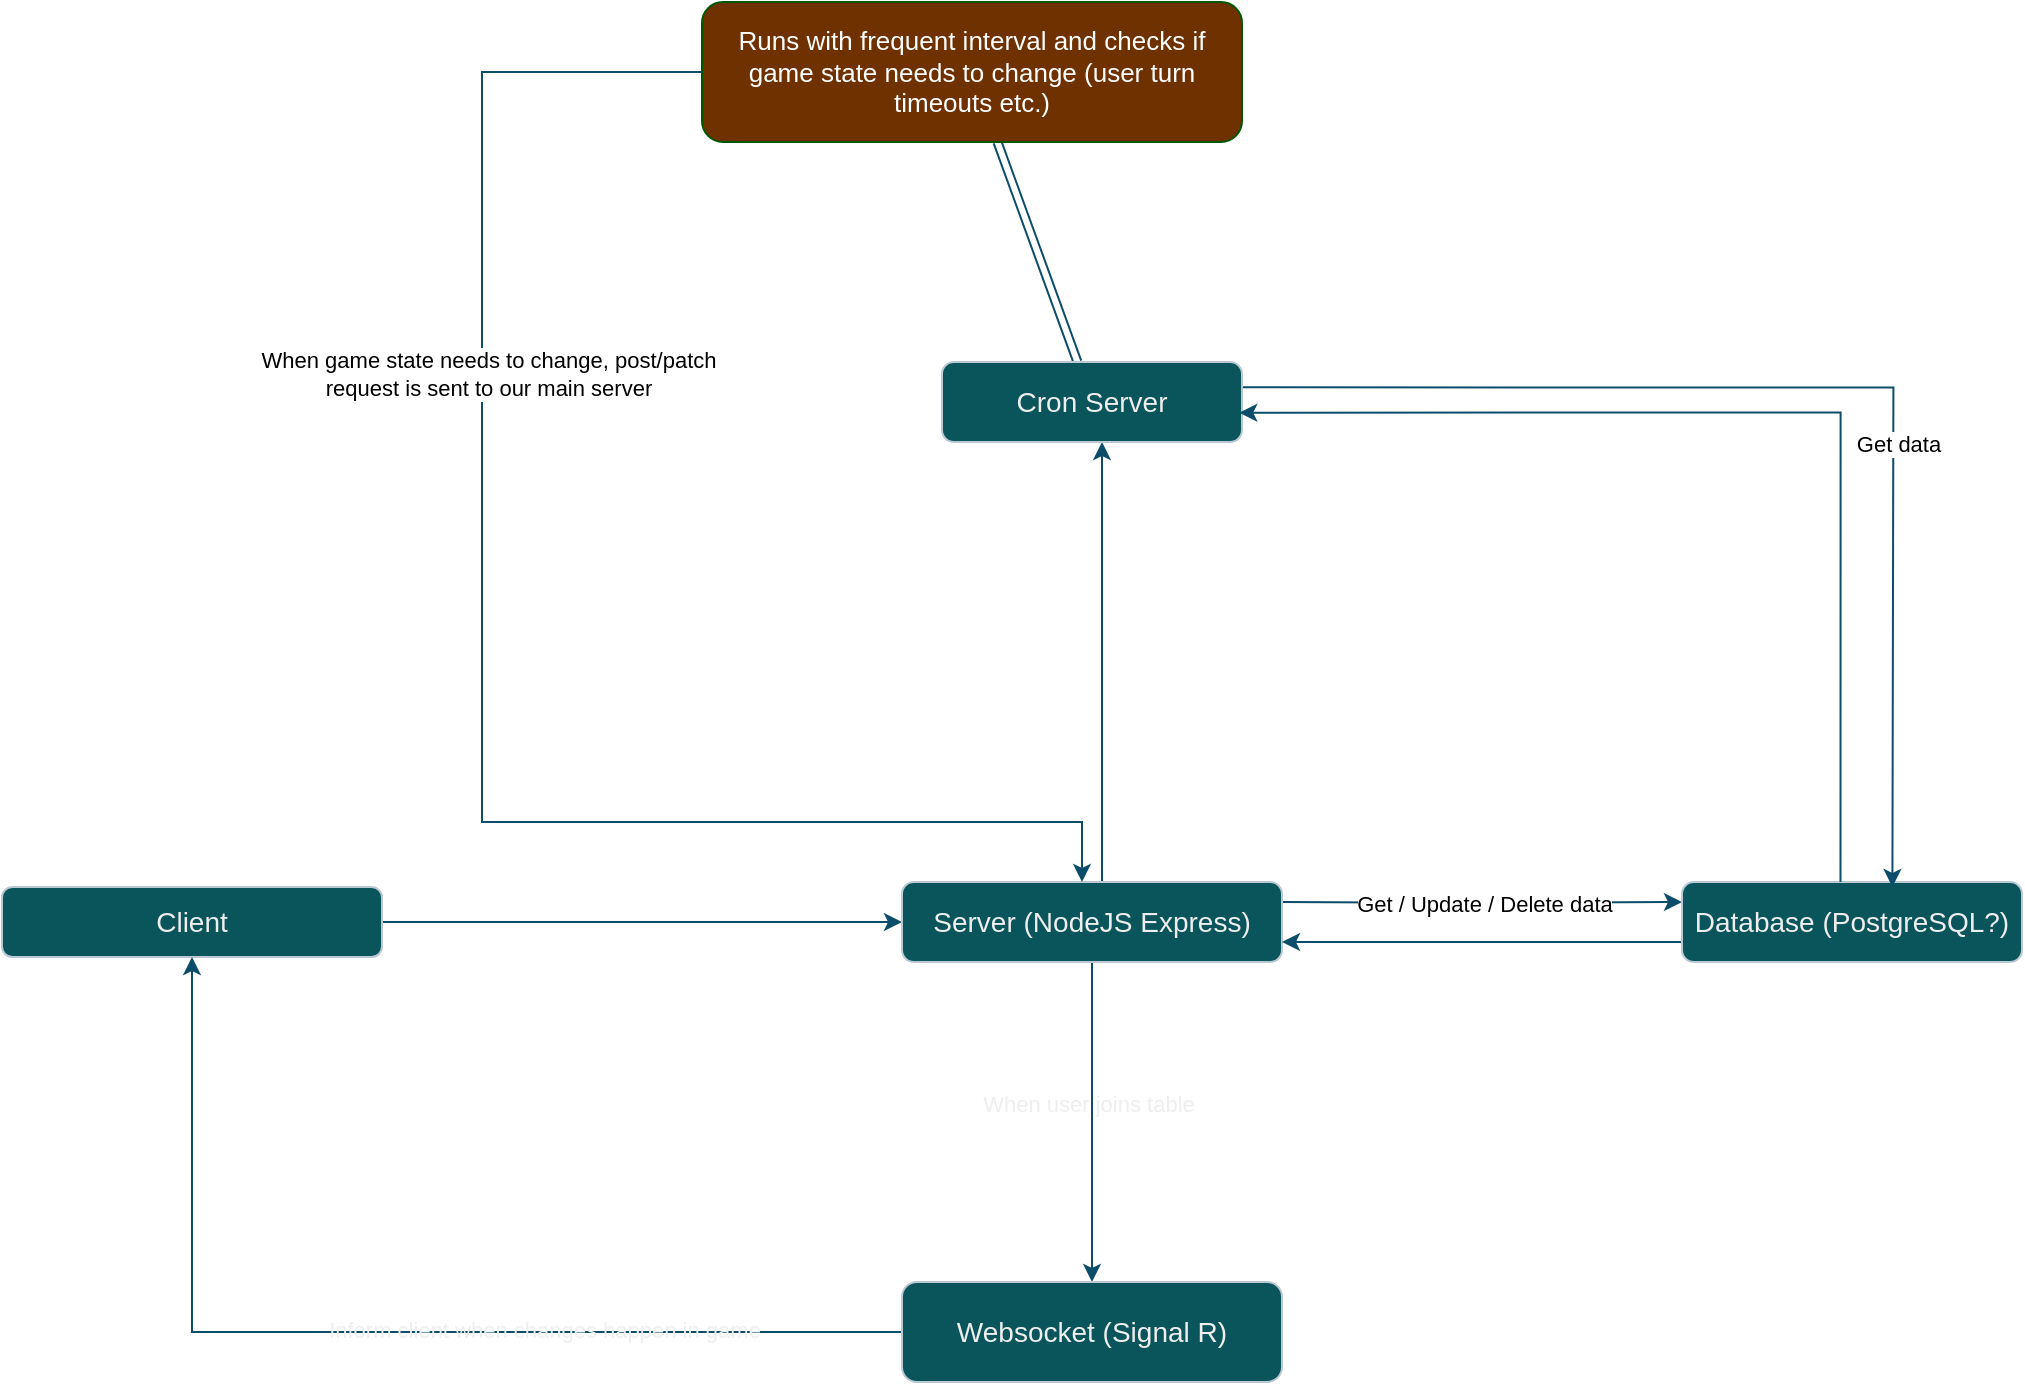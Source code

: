 <mxfile version="21.8.2" type="github">
  <diagram id="C5RBs43oDa-KdzZeNtuy" name="Page-1">
    <mxGraphModel dx="791" dy="2274" grid="1" gridSize="10" guides="1" tooltips="1" connect="1" arrows="1" fold="1" page="1" pageScale="1" pageWidth="827" pageHeight="1169" math="0" shadow="0">
      <root>
        <mxCell id="WIyWlLk6GJQsqaUBKTNV-0" />
        <mxCell id="WIyWlLk6GJQsqaUBKTNV-1" parent="WIyWlLk6GJQsqaUBKTNV-0" />
        <mxCell id="7lQZ6cuEa3gYuC8RBQt1-16" style="edgeStyle=orthogonalEdgeStyle;rounded=0;orthogonalLoop=1;jettySize=auto;html=1;entryX=0;entryY=0.5;entryDx=0;entryDy=0;labelBackgroundColor=none;strokeColor=#0B4D6A;fontColor=default;" parent="WIyWlLk6GJQsqaUBKTNV-1" source="WIyWlLk6GJQsqaUBKTNV-3" target="WIyWlLk6GJQsqaUBKTNV-7" edge="1">
          <mxGeometry relative="1" as="geometry" />
        </mxCell>
        <mxCell id="WIyWlLk6GJQsqaUBKTNV-3" value="&lt;font style=&quot;font-size: 14px;&quot;&gt;Client&lt;/font&gt;" style="rounded=1;whiteSpace=wrap;html=1;fontSize=12;glass=0;strokeWidth=1;shadow=0;labelBackgroundColor=none;fillColor=#09555B;strokeColor=#BAC8D3;fontColor=#EEEEEE;" parent="WIyWlLk6GJQsqaUBKTNV-1" vertex="1">
          <mxGeometry x="110" y="82.5" width="190" height="35" as="geometry" />
        </mxCell>
        <mxCell id="7lQZ6cuEa3gYuC8RBQt1-11" style="edgeStyle=orthogonalEdgeStyle;rounded=0;orthogonalLoop=1;jettySize=auto;html=1;labelBackgroundColor=none;strokeColor=#0B4D6A;fontColor=default;" parent="WIyWlLk6GJQsqaUBKTNV-1" source="WIyWlLk6GJQsqaUBKTNV-7" target="7lQZ6cuEa3gYuC8RBQt1-10" edge="1">
          <mxGeometry relative="1" as="geometry">
            <Array as="points">
              <mxPoint x="630" y="100" />
            </Array>
          </mxGeometry>
        </mxCell>
        <mxCell id="UwsC6kJ1Dj4h1oUmmJE8-5" value="When user joins table" style="edgeLabel;html=1;align=center;verticalAlign=middle;resizable=0;points=[];labelBackgroundColor=none;fontColor=#EEEEEE;" parent="7lQZ6cuEa3gYuC8RBQt1-11" vertex="1" connectable="0">
          <mxGeometry x="-0.115" y="-2" relative="1" as="geometry">
            <mxPoint as="offset" />
          </mxGeometry>
        </mxCell>
        <mxCell id="7lQZ6cuEa3gYuC8RBQt1-28" style="edgeStyle=orthogonalEdgeStyle;rounded=0;orthogonalLoop=1;jettySize=auto;html=1;entryX=0;entryY=0.25;entryDx=0;entryDy=0;labelBackgroundColor=none;strokeColor=#0B4D6A;fontColor=default;" parent="WIyWlLk6GJQsqaUBKTNV-1" target="7lQZ6cuEa3gYuC8RBQt1-27" edge="1">
          <mxGeometry relative="1" as="geometry">
            <mxPoint x="750" y="90" as="sourcePoint" />
            <mxPoint x="870" y="90" as="targetPoint" />
            <Array as="points" />
          </mxGeometry>
        </mxCell>
        <mxCell id="UwsC6kJ1Dj4h1oUmmJE8-20" value="&lt;font color=&quot;#000000&quot;&gt;Get / Update / Delete data&lt;/font&gt;" style="edgeLabel;html=1;align=center;verticalAlign=middle;resizable=0;points=[];fontColor=#EEEEEE;" parent="7lQZ6cuEa3gYuC8RBQt1-28" vertex="1" connectable="0">
          <mxGeometry x="-0.199" relative="1" as="geometry">
            <mxPoint x="20" as="offset" />
          </mxGeometry>
        </mxCell>
        <mxCell id="UwsC6kJ1Dj4h1oUmmJE8-12" style="edgeStyle=orthogonalEdgeStyle;rounded=0;orthogonalLoop=1;jettySize=auto;html=1;entryX=0.5;entryY=1;entryDx=0;entryDy=0;labelBackgroundColor=none;strokeColor=#0B4D6A;fontColor=default;" parent="WIyWlLk6GJQsqaUBKTNV-1" edge="1">
          <mxGeometry relative="1" as="geometry">
            <mxPoint x="660" y="80" as="sourcePoint" />
            <mxPoint x="660" y="-140.0" as="targetPoint" />
          </mxGeometry>
        </mxCell>
        <mxCell id="WIyWlLk6GJQsqaUBKTNV-7" value="&lt;font style=&quot;font-size: 14px;&quot;&gt;Server (NodeJS Express)&lt;/font&gt;" style="rounded=1;whiteSpace=wrap;html=1;fontSize=12;glass=0;strokeWidth=1;shadow=0;labelBackgroundColor=none;fillColor=#09555B;strokeColor=#BAC8D3;fontColor=#EEEEEE;" parent="WIyWlLk6GJQsqaUBKTNV-1" vertex="1">
          <mxGeometry x="560" y="80" width="190" height="40" as="geometry" />
        </mxCell>
        <mxCell id="7lQZ6cuEa3gYuC8RBQt1-29" style="edgeStyle=orthogonalEdgeStyle;rounded=0;orthogonalLoop=1;jettySize=auto;html=1;entryX=0.5;entryY=1;entryDx=0;entryDy=0;labelBackgroundColor=none;strokeColor=#0B4D6A;fontColor=default;" parent="WIyWlLk6GJQsqaUBKTNV-1" source="7lQZ6cuEa3gYuC8RBQt1-10" target="WIyWlLk6GJQsqaUBKTNV-3" edge="1">
          <mxGeometry relative="1" as="geometry" />
        </mxCell>
        <mxCell id="7lQZ6cuEa3gYuC8RBQt1-30" value="Inform client when changes happen in game" style="edgeLabel;html=1;align=center;verticalAlign=middle;resizable=0;points=[];labelBackgroundColor=none;fontColor=#EEEEEE;" parent="7lQZ6cuEa3gYuC8RBQt1-29" vertex="1" connectable="0">
          <mxGeometry x="-0.341" y="-1" relative="1" as="geometry">
            <mxPoint as="offset" />
          </mxGeometry>
        </mxCell>
        <mxCell id="7lQZ6cuEa3gYuC8RBQt1-10" value="&lt;font style=&quot;font-size: 14px;&quot;&gt;Websocket (Signal R)&lt;/font&gt;" style="rounded=1;whiteSpace=wrap;html=1;fontSize=12;glass=0;strokeWidth=1;shadow=0;labelBackgroundColor=none;fillColor=#09555B;strokeColor=#BAC8D3;fontColor=#EEEEEE;" parent="WIyWlLk6GJQsqaUBKTNV-1" vertex="1">
          <mxGeometry x="560" y="280" width="190" height="50" as="geometry" />
        </mxCell>
        <mxCell id="UwsC6kJ1Dj4h1oUmmJE8-11" style="edgeStyle=orthogonalEdgeStyle;rounded=0;orthogonalLoop=1;jettySize=auto;html=1;entryX=1;entryY=0.5;entryDx=0;entryDy=0;labelBackgroundColor=none;strokeColor=#0B4D6A;fontColor=default;exitX=0;exitY=0.75;exitDx=0;exitDy=0;" parent="WIyWlLk6GJQsqaUBKTNV-1" source="7lQZ6cuEa3gYuC8RBQt1-27" edge="1">
          <mxGeometry relative="1" as="geometry">
            <mxPoint x="870" y="110" as="sourcePoint" />
            <mxPoint x="750.0" y="110" as="targetPoint" />
          </mxGeometry>
        </mxCell>
        <mxCell id="7lQZ6cuEa3gYuC8RBQt1-27" value="&lt;font style=&quot;font-size: 14px;&quot;&gt;Database (PostgreSQL?)&lt;/font&gt;" style="rounded=1;whiteSpace=wrap;html=1;fontSize=12;glass=0;strokeWidth=1;shadow=0;labelBackgroundColor=none;fillColor=#09555B;strokeColor=#BAC8D3;fontColor=#EEEEEE;" parent="WIyWlLk6GJQsqaUBKTNV-1" vertex="1">
          <mxGeometry x="950" y="80" width="170" height="40" as="geometry" />
        </mxCell>
        <mxCell id="UwsC6kJ1Dj4h1oUmmJE8-6" style="edgeStyle=orthogonalEdgeStyle;rounded=0;orthogonalLoop=1;jettySize=auto;html=1;entryX=0.56;entryY=-0.005;entryDx=0;entryDy=0;exitX=0.998;exitY=0.317;exitDx=0;exitDy=0;entryPerimeter=0;labelBackgroundColor=none;strokeColor=#0B4D6A;fontColor=default;exitPerimeter=0;" parent="WIyWlLk6GJQsqaUBKTNV-1" source="UwsC6kJ1Dj4h1oUmmJE8-0" edge="1">
          <mxGeometry relative="1" as="geometry">
            <mxPoint x="810" y="-167.5" as="sourcePoint" />
            <mxPoint x="1055.2" y="82.5" as="targetPoint" />
          </mxGeometry>
        </mxCell>
        <mxCell id="UwsC6kJ1Dj4h1oUmmJE8-18" value="&lt;font color=&quot;#000000&quot;&gt;Get data&lt;/font&gt;" style="edgeLabel;html=1;align=center;verticalAlign=middle;resizable=0;points=[];fontColor=#EEEEEE;" parent="UwsC6kJ1Dj4h1oUmmJE8-6" vertex="1" connectable="0">
          <mxGeometry x="0.23" y="2" relative="1" as="geometry">
            <mxPoint as="offset" />
          </mxGeometry>
        </mxCell>
        <mxCell id="UwsC6kJ1Dj4h1oUmmJE8-14" style="orthogonalLoop=1;jettySize=auto;html=1;labelBackgroundColor=none;strokeColor=#0B4D6A;fontColor=default;rounded=1;shape=link;" parent="WIyWlLk6GJQsqaUBKTNV-1" source="UwsC6kJ1Dj4h1oUmmJE8-0" target="UwsC6kJ1Dj4h1oUmmJE8-13" edge="1">
          <mxGeometry relative="1" as="geometry" />
        </mxCell>
        <mxCell id="UwsC6kJ1Dj4h1oUmmJE8-0" value="&lt;font style=&quot;font-size: 14px;&quot;&gt;Cron Server&lt;/font&gt;" style="rounded=1;whiteSpace=wrap;html=1;fontSize=12;glass=0;strokeWidth=1;shadow=0;labelBackgroundColor=none;fillColor=#09555B;strokeColor=#BAC8D3;fontColor=#EEEEEE;" parent="WIyWlLk6GJQsqaUBKTNV-1" vertex="1">
          <mxGeometry x="580" y="-180" width="150" height="40" as="geometry" />
        </mxCell>
        <mxCell id="UwsC6kJ1Dj4h1oUmmJE8-9" style="edgeStyle=orthogonalEdgeStyle;rounded=0;orthogonalLoop=1;jettySize=auto;html=1;entryX=0.991;entryY=0.633;entryDx=0;entryDy=0;entryPerimeter=0;labelBackgroundColor=none;strokeColor=#0B4D6A;fontColor=default;" parent="WIyWlLk6GJQsqaUBKTNV-1" target="UwsC6kJ1Dj4h1oUmmJE8-0" edge="1">
          <mxGeometry relative="1" as="geometry">
            <mxPoint x="1029.25" y="80" as="sourcePoint" />
            <mxPoint x="750" y="-155.4" as="targetPoint" />
            <Array as="points">
              <mxPoint x="1029" y="-155" />
            </Array>
          </mxGeometry>
        </mxCell>
        <mxCell id="UwsC6kJ1Dj4h1oUmmJE8-16" style="edgeStyle=orthogonalEdgeStyle;rounded=0;orthogonalLoop=1;jettySize=auto;html=1;strokeColor=#0B4D6A;" parent="WIyWlLk6GJQsqaUBKTNV-1" source="UwsC6kJ1Dj4h1oUmmJE8-13" target="WIyWlLk6GJQsqaUBKTNV-7" edge="1">
          <mxGeometry relative="1" as="geometry">
            <Array as="points">
              <mxPoint x="350" y="-325" />
              <mxPoint x="350" y="50" />
              <mxPoint x="650" y="50" />
            </Array>
          </mxGeometry>
        </mxCell>
        <mxCell id="UwsC6kJ1Dj4h1oUmmJE8-17" value="&lt;div&gt;&lt;font color=&quot;#000000&quot;&gt;When game state needs to change, post/patch&lt;/font&gt;&lt;/div&gt;&lt;div&gt;&lt;font color=&quot;#000000&quot;&gt;request is sent to our main server&lt;/font&gt;&lt;/div&gt;" style="edgeLabel;html=1;align=center;verticalAlign=middle;resizable=0;points=[];fontColor=#EEEEEE;" parent="UwsC6kJ1Dj4h1oUmmJE8-16" vertex="1" connectable="0">
          <mxGeometry x="-0.361" y="3" relative="1" as="geometry">
            <mxPoint as="offset" />
          </mxGeometry>
        </mxCell>
        <mxCell id="UwsC6kJ1Dj4h1oUmmJE8-13" value="&lt;font style=&quot;font-size: 13px;&quot;&gt;Runs with frequent interval and checks if game state needs to change (user turn timeouts etc.)&lt;/font&gt;" style="rounded=1;whiteSpace=wrap;html=1;fontSize=12;glass=0;strokeWidth=1;shadow=0;labelBackgroundColor=none;fillColor=#703100;strokeColor=#005700;fontColor=#ffffff;" parent="WIyWlLk6GJQsqaUBKTNV-1" vertex="1">
          <mxGeometry x="460" y="-360" width="270" height="70" as="geometry" />
        </mxCell>
      </root>
    </mxGraphModel>
  </diagram>
</mxfile>
